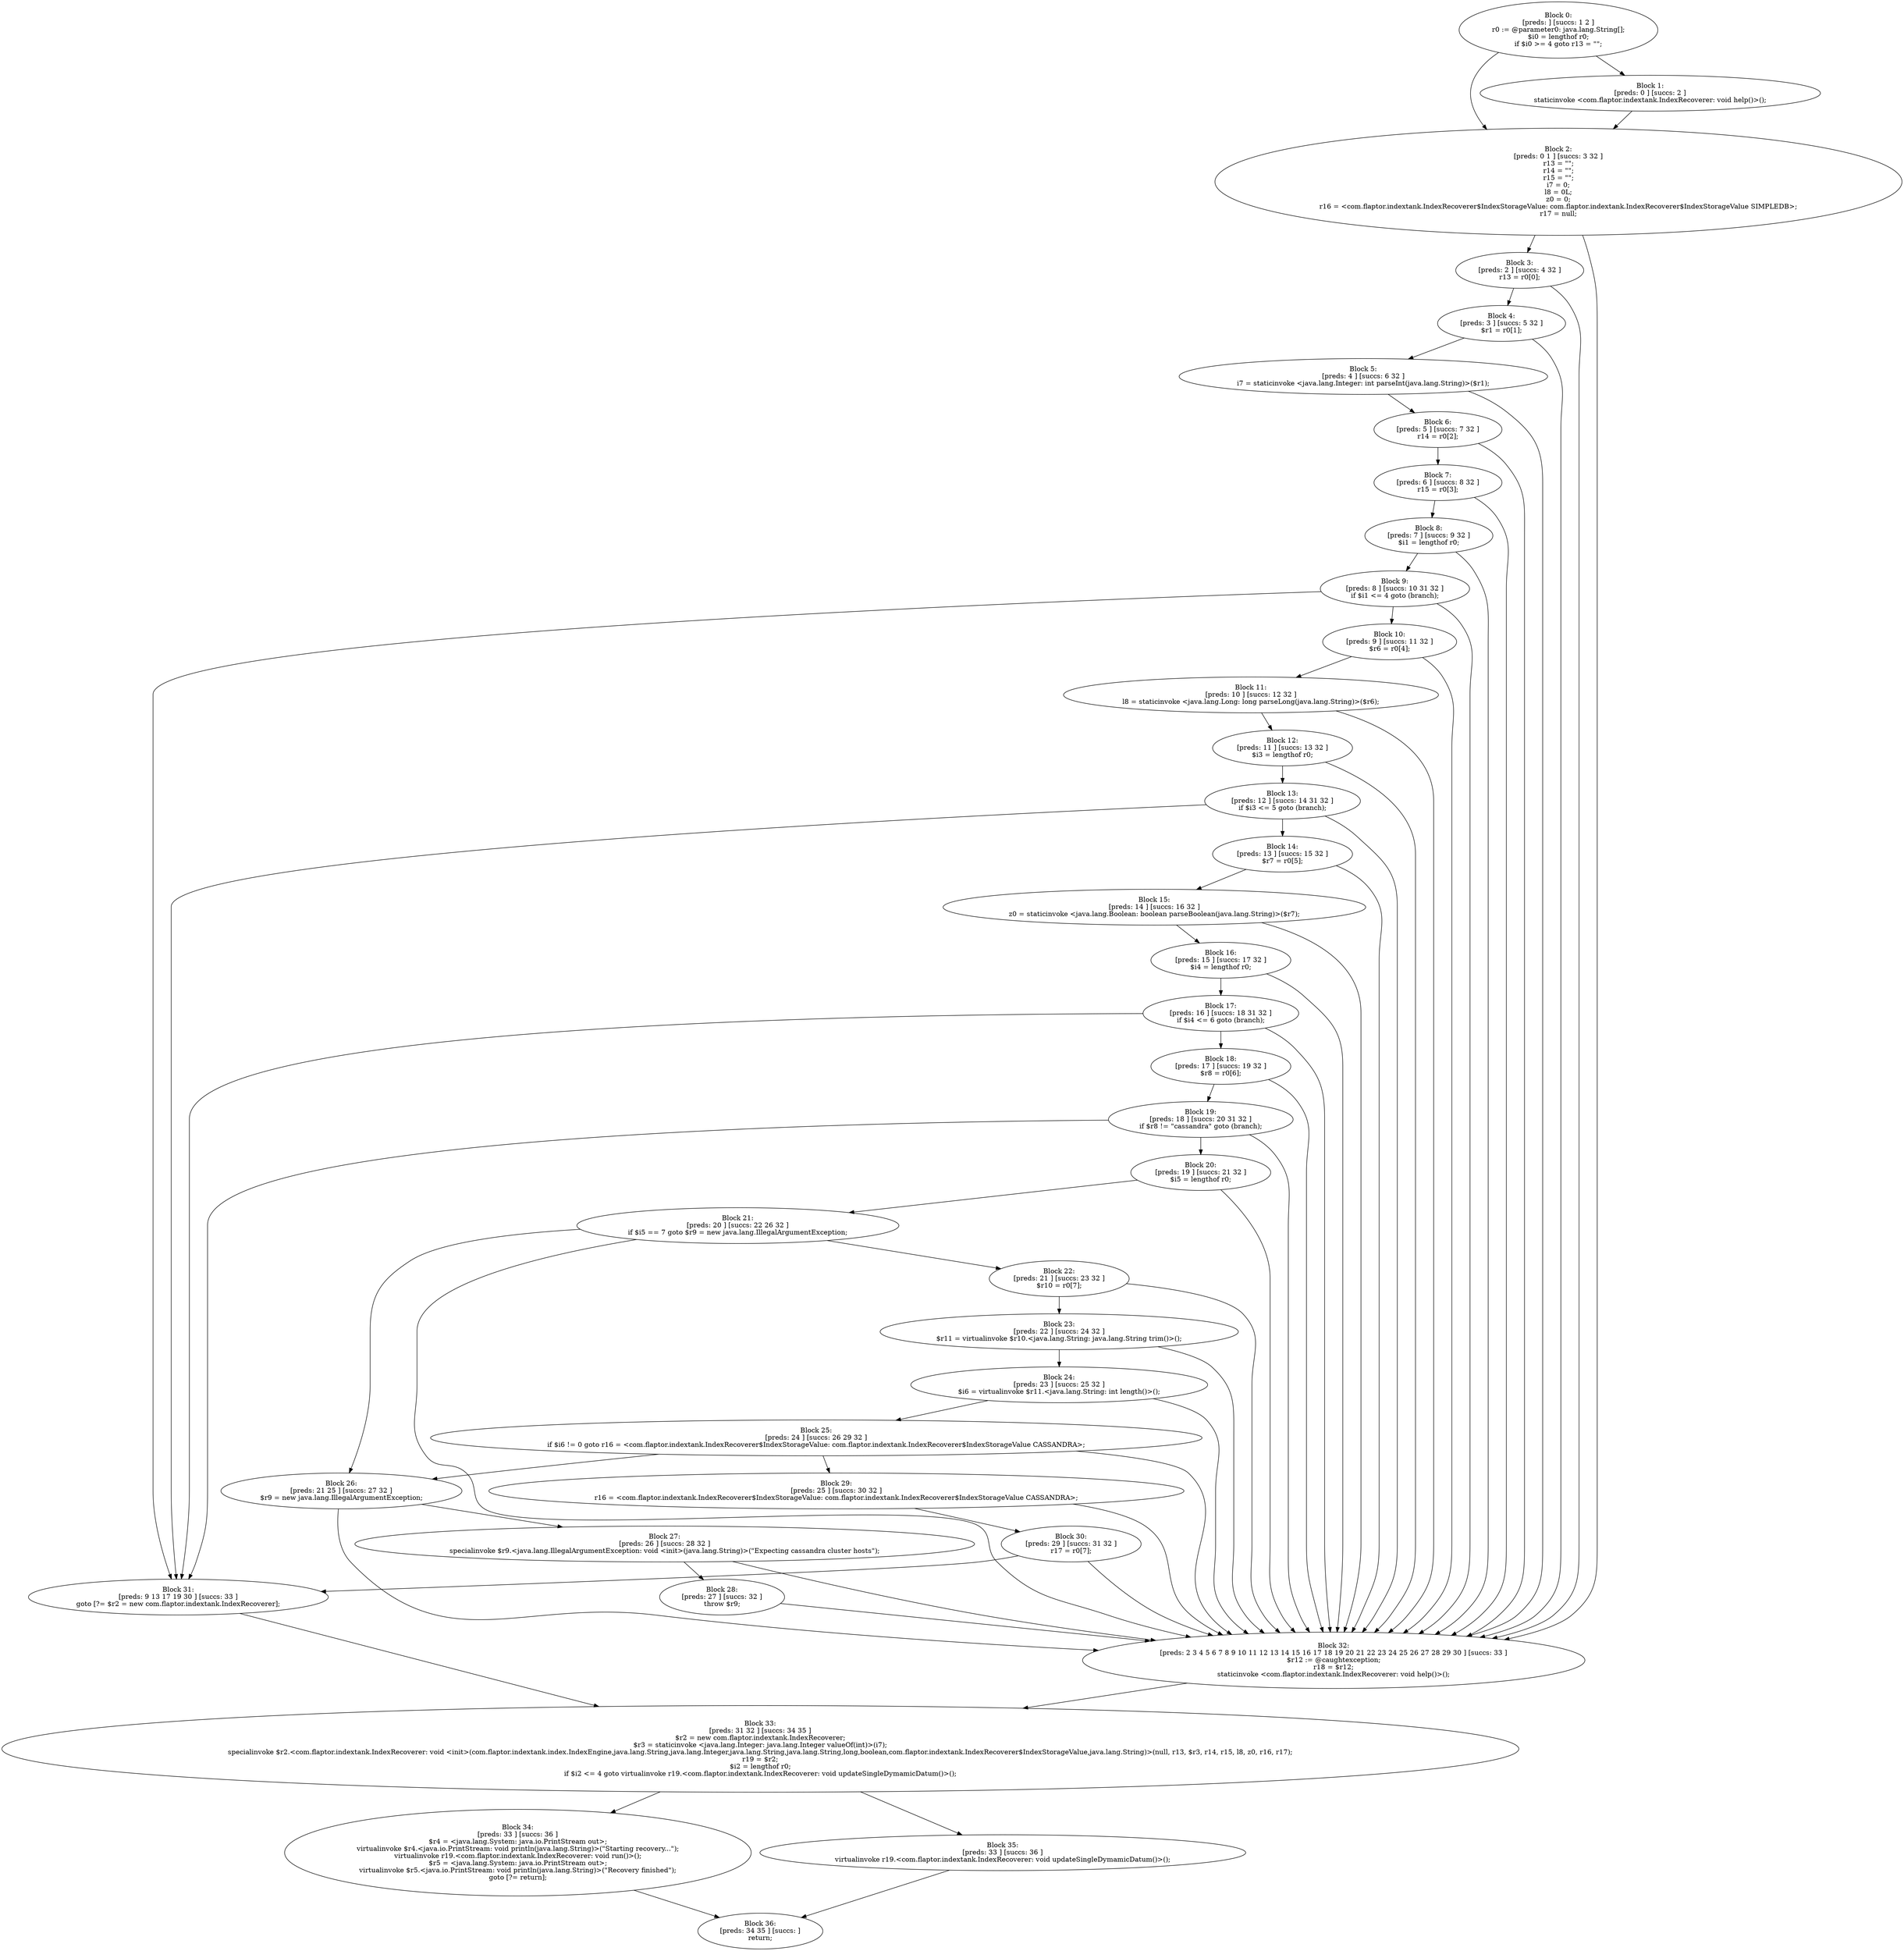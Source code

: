 digraph "unitGraph" {
    "Block 0:
[preds: ] [succs: 1 2 ]
r0 := @parameter0: java.lang.String[];
$i0 = lengthof r0;
if $i0 >= 4 goto r13 = \"\";
"
    "Block 1:
[preds: 0 ] [succs: 2 ]
staticinvoke <com.flaptor.indextank.IndexRecoverer: void help()>();
"
    "Block 2:
[preds: 0 1 ] [succs: 3 32 ]
r13 = \"\";
r14 = \"\";
r15 = \"\";
i7 = 0;
l8 = 0L;
z0 = 0;
r16 = <com.flaptor.indextank.IndexRecoverer$IndexStorageValue: com.flaptor.indextank.IndexRecoverer$IndexStorageValue SIMPLEDB>;
r17 = null;
"
    "Block 3:
[preds: 2 ] [succs: 4 32 ]
r13 = r0[0];
"
    "Block 4:
[preds: 3 ] [succs: 5 32 ]
$r1 = r0[1];
"
    "Block 5:
[preds: 4 ] [succs: 6 32 ]
i7 = staticinvoke <java.lang.Integer: int parseInt(java.lang.String)>($r1);
"
    "Block 6:
[preds: 5 ] [succs: 7 32 ]
r14 = r0[2];
"
    "Block 7:
[preds: 6 ] [succs: 8 32 ]
r15 = r0[3];
"
    "Block 8:
[preds: 7 ] [succs: 9 32 ]
$i1 = lengthof r0;
"
    "Block 9:
[preds: 8 ] [succs: 10 31 32 ]
if $i1 <= 4 goto (branch);
"
    "Block 10:
[preds: 9 ] [succs: 11 32 ]
$r6 = r0[4];
"
    "Block 11:
[preds: 10 ] [succs: 12 32 ]
l8 = staticinvoke <java.lang.Long: long parseLong(java.lang.String)>($r6);
"
    "Block 12:
[preds: 11 ] [succs: 13 32 ]
$i3 = lengthof r0;
"
    "Block 13:
[preds: 12 ] [succs: 14 31 32 ]
if $i3 <= 5 goto (branch);
"
    "Block 14:
[preds: 13 ] [succs: 15 32 ]
$r7 = r0[5];
"
    "Block 15:
[preds: 14 ] [succs: 16 32 ]
z0 = staticinvoke <java.lang.Boolean: boolean parseBoolean(java.lang.String)>($r7);
"
    "Block 16:
[preds: 15 ] [succs: 17 32 ]
$i4 = lengthof r0;
"
    "Block 17:
[preds: 16 ] [succs: 18 31 32 ]
if $i4 <= 6 goto (branch);
"
    "Block 18:
[preds: 17 ] [succs: 19 32 ]
$r8 = r0[6];
"
    "Block 19:
[preds: 18 ] [succs: 20 31 32 ]
if $r8 != \"cassandra\" goto (branch);
"
    "Block 20:
[preds: 19 ] [succs: 21 32 ]
$i5 = lengthof r0;
"
    "Block 21:
[preds: 20 ] [succs: 22 26 32 ]
if $i5 == 7 goto $r9 = new java.lang.IllegalArgumentException;
"
    "Block 22:
[preds: 21 ] [succs: 23 32 ]
$r10 = r0[7];
"
    "Block 23:
[preds: 22 ] [succs: 24 32 ]
$r11 = virtualinvoke $r10.<java.lang.String: java.lang.String trim()>();
"
    "Block 24:
[preds: 23 ] [succs: 25 32 ]
$i6 = virtualinvoke $r11.<java.lang.String: int length()>();
"
    "Block 25:
[preds: 24 ] [succs: 26 29 32 ]
if $i6 != 0 goto r16 = <com.flaptor.indextank.IndexRecoverer$IndexStorageValue: com.flaptor.indextank.IndexRecoverer$IndexStorageValue CASSANDRA>;
"
    "Block 26:
[preds: 21 25 ] [succs: 27 32 ]
$r9 = new java.lang.IllegalArgumentException;
"
    "Block 27:
[preds: 26 ] [succs: 28 32 ]
specialinvoke $r9.<java.lang.IllegalArgumentException: void <init>(java.lang.String)>(\"Expecting cassandra cluster hosts\");
"
    "Block 28:
[preds: 27 ] [succs: 32 ]
throw $r9;
"
    "Block 29:
[preds: 25 ] [succs: 30 32 ]
r16 = <com.flaptor.indextank.IndexRecoverer$IndexStorageValue: com.flaptor.indextank.IndexRecoverer$IndexStorageValue CASSANDRA>;
"
    "Block 30:
[preds: 29 ] [succs: 31 32 ]
r17 = r0[7];
"
    "Block 31:
[preds: 9 13 17 19 30 ] [succs: 33 ]
goto [?= $r2 = new com.flaptor.indextank.IndexRecoverer];
"
    "Block 32:
[preds: 2 3 4 5 6 7 8 9 10 11 12 13 14 15 16 17 18 19 20 21 22 23 24 25 26 27 28 29 30 ] [succs: 33 ]
$r12 := @caughtexception;
r18 = $r12;
staticinvoke <com.flaptor.indextank.IndexRecoverer: void help()>();
"
    "Block 33:
[preds: 31 32 ] [succs: 34 35 ]
$r2 = new com.flaptor.indextank.IndexRecoverer;
$r3 = staticinvoke <java.lang.Integer: java.lang.Integer valueOf(int)>(i7);
specialinvoke $r2.<com.flaptor.indextank.IndexRecoverer: void <init>(com.flaptor.indextank.index.IndexEngine,java.lang.String,java.lang.Integer,java.lang.String,java.lang.String,long,boolean,com.flaptor.indextank.IndexRecoverer$IndexStorageValue,java.lang.String)>(null, r13, $r3, r14, r15, l8, z0, r16, r17);
r19 = $r2;
$i2 = lengthof r0;
if $i2 <= 4 goto virtualinvoke r19.<com.flaptor.indextank.IndexRecoverer: void updateSingleDymamicDatum()>();
"
    "Block 34:
[preds: 33 ] [succs: 36 ]
$r4 = <java.lang.System: java.io.PrintStream out>;
virtualinvoke $r4.<java.io.PrintStream: void println(java.lang.String)>(\"Starting recovery...\");
virtualinvoke r19.<com.flaptor.indextank.IndexRecoverer: void run()>();
$r5 = <java.lang.System: java.io.PrintStream out>;
virtualinvoke $r5.<java.io.PrintStream: void println(java.lang.String)>(\"Recovery finished\");
goto [?= return];
"
    "Block 35:
[preds: 33 ] [succs: 36 ]
virtualinvoke r19.<com.flaptor.indextank.IndexRecoverer: void updateSingleDymamicDatum()>();
"
    "Block 36:
[preds: 34 35 ] [succs: ]
return;
"
    "Block 0:
[preds: ] [succs: 1 2 ]
r0 := @parameter0: java.lang.String[];
$i0 = lengthof r0;
if $i0 >= 4 goto r13 = \"\";
"->"Block 1:
[preds: 0 ] [succs: 2 ]
staticinvoke <com.flaptor.indextank.IndexRecoverer: void help()>();
";
    "Block 0:
[preds: ] [succs: 1 2 ]
r0 := @parameter0: java.lang.String[];
$i0 = lengthof r0;
if $i0 >= 4 goto r13 = \"\";
"->"Block 2:
[preds: 0 1 ] [succs: 3 32 ]
r13 = \"\";
r14 = \"\";
r15 = \"\";
i7 = 0;
l8 = 0L;
z0 = 0;
r16 = <com.flaptor.indextank.IndexRecoverer$IndexStorageValue: com.flaptor.indextank.IndexRecoverer$IndexStorageValue SIMPLEDB>;
r17 = null;
";
    "Block 1:
[preds: 0 ] [succs: 2 ]
staticinvoke <com.flaptor.indextank.IndexRecoverer: void help()>();
"->"Block 2:
[preds: 0 1 ] [succs: 3 32 ]
r13 = \"\";
r14 = \"\";
r15 = \"\";
i7 = 0;
l8 = 0L;
z0 = 0;
r16 = <com.flaptor.indextank.IndexRecoverer$IndexStorageValue: com.flaptor.indextank.IndexRecoverer$IndexStorageValue SIMPLEDB>;
r17 = null;
";
    "Block 2:
[preds: 0 1 ] [succs: 3 32 ]
r13 = \"\";
r14 = \"\";
r15 = \"\";
i7 = 0;
l8 = 0L;
z0 = 0;
r16 = <com.flaptor.indextank.IndexRecoverer$IndexStorageValue: com.flaptor.indextank.IndexRecoverer$IndexStorageValue SIMPLEDB>;
r17 = null;
"->"Block 3:
[preds: 2 ] [succs: 4 32 ]
r13 = r0[0];
";
    "Block 2:
[preds: 0 1 ] [succs: 3 32 ]
r13 = \"\";
r14 = \"\";
r15 = \"\";
i7 = 0;
l8 = 0L;
z0 = 0;
r16 = <com.flaptor.indextank.IndexRecoverer$IndexStorageValue: com.flaptor.indextank.IndexRecoverer$IndexStorageValue SIMPLEDB>;
r17 = null;
"->"Block 32:
[preds: 2 3 4 5 6 7 8 9 10 11 12 13 14 15 16 17 18 19 20 21 22 23 24 25 26 27 28 29 30 ] [succs: 33 ]
$r12 := @caughtexception;
r18 = $r12;
staticinvoke <com.flaptor.indextank.IndexRecoverer: void help()>();
";
    "Block 3:
[preds: 2 ] [succs: 4 32 ]
r13 = r0[0];
"->"Block 4:
[preds: 3 ] [succs: 5 32 ]
$r1 = r0[1];
";
    "Block 3:
[preds: 2 ] [succs: 4 32 ]
r13 = r0[0];
"->"Block 32:
[preds: 2 3 4 5 6 7 8 9 10 11 12 13 14 15 16 17 18 19 20 21 22 23 24 25 26 27 28 29 30 ] [succs: 33 ]
$r12 := @caughtexception;
r18 = $r12;
staticinvoke <com.flaptor.indextank.IndexRecoverer: void help()>();
";
    "Block 4:
[preds: 3 ] [succs: 5 32 ]
$r1 = r0[1];
"->"Block 5:
[preds: 4 ] [succs: 6 32 ]
i7 = staticinvoke <java.lang.Integer: int parseInt(java.lang.String)>($r1);
";
    "Block 4:
[preds: 3 ] [succs: 5 32 ]
$r1 = r0[1];
"->"Block 32:
[preds: 2 3 4 5 6 7 8 9 10 11 12 13 14 15 16 17 18 19 20 21 22 23 24 25 26 27 28 29 30 ] [succs: 33 ]
$r12 := @caughtexception;
r18 = $r12;
staticinvoke <com.flaptor.indextank.IndexRecoverer: void help()>();
";
    "Block 5:
[preds: 4 ] [succs: 6 32 ]
i7 = staticinvoke <java.lang.Integer: int parseInt(java.lang.String)>($r1);
"->"Block 6:
[preds: 5 ] [succs: 7 32 ]
r14 = r0[2];
";
    "Block 5:
[preds: 4 ] [succs: 6 32 ]
i7 = staticinvoke <java.lang.Integer: int parseInt(java.lang.String)>($r1);
"->"Block 32:
[preds: 2 3 4 5 6 7 8 9 10 11 12 13 14 15 16 17 18 19 20 21 22 23 24 25 26 27 28 29 30 ] [succs: 33 ]
$r12 := @caughtexception;
r18 = $r12;
staticinvoke <com.flaptor.indextank.IndexRecoverer: void help()>();
";
    "Block 6:
[preds: 5 ] [succs: 7 32 ]
r14 = r0[2];
"->"Block 7:
[preds: 6 ] [succs: 8 32 ]
r15 = r0[3];
";
    "Block 6:
[preds: 5 ] [succs: 7 32 ]
r14 = r0[2];
"->"Block 32:
[preds: 2 3 4 5 6 7 8 9 10 11 12 13 14 15 16 17 18 19 20 21 22 23 24 25 26 27 28 29 30 ] [succs: 33 ]
$r12 := @caughtexception;
r18 = $r12;
staticinvoke <com.flaptor.indextank.IndexRecoverer: void help()>();
";
    "Block 7:
[preds: 6 ] [succs: 8 32 ]
r15 = r0[3];
"->"Block 8:
[preds: 7 ] [succs: 9 32 ]
$i1 = lengthof r0;
";
    "Block 7:
[preds: 6 ] [succs: 8 32 ]
r15 = r0[3];
"->"Block 32:
[preds: 2 3 4 5 6 7 8 9 10 11 12 13 14 15 16 17 18 19 20 21 22 23 24 25 26 27 28 29 30 ] [succs: 33 ]
$r12 := @caughtexception;
r18 = $r12;
staticinvoke <com.flaptor.indextank.IndexRecoverer: void help()>();
";
    "Block 8:
[preds: 7 ] [succs: 9 32 ]
$i1 = lengthof r0;
"->"Block 9:
[preds: 8 ] [succs: 10 31 32 ]
if $i1 <= 4 goto (branch);
";
    "Block 8:
[preds: 7 ] [succs: 9 32 ]
$i1 = lengthof r0;
"->"Block 32:
[preds: 2 3 4 5 6 7 8 9 10 11 12 13 14 15 16 17 18 19 20 21 22 23 24 25 26 27 28 29 30 ] [succs: 33 ]
$r12 := @caughtexception;
r18 = $r12;
staticinvoke <com.flaptor.indextank.IndexRecoverer: void help()>();
";
    "Block 9:
[preds: 8 ] [succs: 10 31 32 ]
if $i1 <= 4 goto (branch);
"->"Block 10:
[preds: 9 ] [succs: 11 32 ]
$r6 = r0[4];
";
    "Block 9:
[preds: 8 ] [succs: 10 31 32 ]
if $i1 <= 4 goto (branch);
"->"Block 31:
[preds: 9 13 17 19 30 ] [succs: 33 ]
goto [?= $r2 = new com.flaptor.indextank.IndexRecoverer];
";
    "Block 9:
[preds: 8 ] [succs: 10 31 32 ]
if $i1 <= 4 goto (branch);
"->"Block 32:
[preds: 2 3 4 5 6 7 8 9 10 11 12 13 14 15 16 17 18 19 20 21 22 23 24 25 26 27 28 29 30 ] [succs: 33 ]
$r12 := @caughtexception;
r18 = $r12;
staticinvoke <com.flaptor.indextank.IndexRecoverer: void help()>();
";
    "Block 10:
[preds: 9 ] [succs: 11 32 ]
$r6 = r0[4];
"->"Block 11:
[preds: 10 ] [succs: 12 32 ]
l8 = staticinvoke <java.lang.Long: long parseLong(java.lang.String)>($r6);
";
    "Block 10:
[preds: 9 ] [succs: 11 32 ]
$r6 = r0[4];
"->"Block 32:
[preds: 2 3 4 5 6 7 8 9 10 11 12 13 14 15 16 17 18 19 20 21 22 23 24 25 26 27 28 29 30 ] [succs: 33 ]
$r12 := @caughtexception;
r18 = $r12;
staticinvoke <com.flaptor.indextank.IndexRecoverer: void help()>();
";
    "Block 11:
[preds: 10 ] [succs: 12 32 ]
l8 = staticinvoke <java.lang.Long: long parseLong(java.lang.String)>($r6);
"->"Block 12:
[preds: 11 ] [succs: 13 32 ]
$i3 = lengthof r0;
";
    "Block 11:
[preds: 10 ] [succs: 12 32 ]
l8 = staticinvoke <java.lang.Long: long parseLong(java.lang.String)>($r6);
"->"Block 32:
[preds: 2 3 4 5 6 7 8 9 10 11 12 13 14 15 16 17 18 19 20 21 22 23 24 25 26 27 28 29 30 ] [succs: 33 ]
$r12 := @caughtexception;
r18 = $r12;
staticinvoke <com.flaptor.indextank.IndexRecoverer: void help()>();
";
    "Block 12:
[preds: 11 ] [succs: 13 32 ]
$i3 = lengthof r0;
"->"Block 13:
[preds: 12 ] [succs: 14 31 32 ]
if $i3 <= 5 goto (branch);
";
    "Block 12:
[preds: 11 ] [succs: 13 32 ]
$i3 = lengthof r0;
"->"Block 32:
[preds: 2 3 4 5 6 7 8 9 10 11 12 13 14 15 16 17 18 19 20 21 22 23 24 25 26 27 28 29 30 ] [succs: 33 ]
$r12 := @caughtexception;
r18 = $r12;
staticinvoke <com.flaptor.indextank.IndexRecoverer: void help()>();
";
    "Block 13:
[preds: 12 ] [succs: 14 31 32 ]
if $i3 <= 5 goto (branch);
"->"Block 14:
[preds: 13 ] [succs: 15 32 ]
$r7 = r0[5];
";
    "Block 13:
[preds: 12 ] [succs: 14 31 32 ]
if $i3 <= 5 goto (branch);
"->"Block 31:
[preds: 9 13 17 19 30 ] [succs: 33 ]
goto [?= $r2 = new com.flaptor.indextank.IndexRecoverer];
";
    "Block 13:
[preds: 12 ] [succs: 14 31 32 ]
if $i3 <= 5 goto (branch);
"->"Block 32:
[preds: 2 3 4 5 6 7 8 9 10 11 12 13 14 15 16 17 18 19 20 21 22 23 24 25 26 27 28 29 30 ] [succs: 33 ]
$r12 := @caughtexception;
r18 = $r12;
staticinvoke <com.flaptor.indextank.IndexRecoverer: void help()>();
";
    "Block 14:
[preds: 13 ] [succs: 15 32 ]
$r7 = r0[5];
"->"Block 15:
[preds: 14 ] [succs: 16 32 ]
z0 = staticinvoke <java.lang.Boolean: boolean parseBoolean(java.lang.String)>($r7);
";
    "Block 14:
[preds: 13 ] [succs: 15 32 ]
$r7 = r0[5];
"->"Block 32:
[preds: 2 3 4 5 6 7 8 9 10 11 12 13 14 15 16 17 18 19 20 21 22 23 24 25 26 27 28 29 30 ] [succs: 33 ]
$r12 := @caughtexception;
r18 = $r12;
staticinvoke <com.flaptor.indextank.IndexRecoverer: void help()>();
";
    "Block 15:
[preds: 14 ] [succs: 16 32 ]
z0 = staticinvoke <java.lang.Boolean: boolean parseBoolean(java.lang.String)>($r7);
"->"Block 16:
[preds: 15 ] [succs: 17 32 ]
$i4 = lengthof r0;
";
    "Block 15:
[preds: 14 ] [succs: 16 32 ]
z0 = staticinvoke <java.lang.Boolean: boolean parseBoolean(java.lang.String)>($r7);
"->"Block 32:
[preds: 2 3 4 5 6 7 8 9 10 11 12 13 14 15 16 17 18 19 20 21 22 23 24 25 26 27 28 29 30 ] [succs: 33 ]
$r12 := @caughtexception;
r18 = $r12;
staticinvoke <com.flaptor.indextank.IndexRecoverer: void help()>();
";
    "Block 16:
[preds: 15 ] [succs: 17 32 ]
$i4 = lengthof r0;
"->"Block 17:
[preds: 16 ] [succs: 18 31 32 ]
if $i4 <= 6 goto (branch);
";
    "Block 16:
[preds: 15 ] [succs: 17 32 ]
$i4 = lengthof r0;
"->"Block 32:
[preds: 2 3 4 5 6 7 8 9 10 11 12 13 14 15 16 17 18 19 20 21 22 23 24 25 26 27 28 29 30 ] [succs: 33 ]
$r12 := @caughtexception;
r18 = $r12;
staticinvoke <com.flaptor.indextank.IndexRecoverer: void help()>();
";
    "Block 17:
[preds: 16 ] [succs: 18 31 32 ]
if $i4 <= 6 goto (branch);
"->"Block 18:
[preds: 17 ] [succs: 19 32 ]
$r8 = r0[6];
";
    "Block 17:
[preds: 16 ] [succs: 18 31 32 ]
if $i4 <= 6 goto (branch);
"->"Block 31:
[preds: 9 13 17 19 30 ] [succs: 33 ]
goto [?= $r2 = new com.flaptor.indextank.IndexRecoverer];
";
    "Block 17:
[preds: 16 ] [succs: 18 31 32 ]
if $i4 <= 6 goto (branch);
"->"Block 32:
[preds: 2 3 4 5 6 7 8 9 10 11 12 13 14 15 16 17 18 19 20 21 22 23 24 25 26 27 28 29 30 ] [succs: 33 ]
$r12 := @caughtexception;
r18 = $r12;
staticinvoke <com.flaptor.indextank.IndexRecoverer: void help()>();
";
    "Block 18:
[preds: 17 ] [succs: 19 32 ]
$r8 = r0[6];
"->"Block 19:
[preds: 18 ] [succs: 20 31 32 ]
if $r8 != \"cassandra\" goto (branch);
";
    "Block 18:
[preds: 17 ] [succs: 19 32 ]
$r8 = r0[6];
"->"Block 32:
[preds: 2 3 4 5 6 7 8 9 10 11 12 13 14 15 16 17 18 19 20 21 22 23 24 25 26 27 28 29 30 ] [succs: 33 ]
$r12 := @caughtexception;
r18 = $r12;
staticinvoke <com.flaptor.indextank.IndexRecoverer: void help()>();
";
    "Block 19:
[preds: 18 ] [succs: 20 31 32 ]
if $r8 != \"cassandra\" goto (branch);
"->"Block 20:
[preds: 19 ] [succs: 21 32 ]
$i5 = lengthof r0;
";
    "Block 19:
[preds: 18 ] [succs: 20 31 32 ]
if $r8 != \"cassandra\" goto (branch);
"->"Block 31:
[preds: 9 13 17 19 30 ] [succs: 33 ]
goto [?= $r2 = new com.flaptor.indextank.IndexRecoverer];
";
    "Block 19:
[preds: 18 ] [succs: 20 31 32 ]
if $r8 != \"cassandra\" goto (branch);
"->"Block 32:
[preds: 2 3 4 5 6 7 8 9 10 11 12 13 14 15 16 17 18 19 20 21 22 23 24 25 26 27 28 29 30 ] [succs: 33 ]
$r12 := @caughtexception;
r18 = $r12;
staticinvoke <com.flaptor.indextank.IndexRecoverer: void help()>();
";
    "Block 20:
[preds: 19 ] [succs: 21 32 ]
$i5 = lengthof r0;
"->"Block 21:
[preds: 20 ] [succs: 22 26 32 ]
if $i5 == 7 goto $r9 = new java.lang.IllegalArgumentException;
";
    "Block 20:
[preds: 19 ] [succs: 21 32 ]
$i5 = lengthof r0;
"->"Block 32:
[preds: 2 3 4 5 6 7 8 9 10 11 12 13 14 15 16 17 18 19 20 21 22 23 24 25 26 27 28 29 30 ] [succs: 33 ]
$r12 := @caughtexception;
r18 = $r12;
staticinvoke <com.flaptor.indextank.IndexRecoverer: void help()>();
";
    "Block 21:
[preds: 20 ] [succs: 22 26 32 ]
if $i5 == 7 goto $r9 = new java.lang.IllegalArgumentException;
"->"Block 22:
[preds: 21 ] [succs: 23 32 ]
$r10 = r0[7];
";
    "Block 21:
[preds: 20 ] [succs: 22 26 32 ]
if $i5 == 7 goto $r9 = new java.lang.IllegalArgumentException;
"->"Block 26:
[preds: 21 25 ] [succs: 27 32 ]
$r9 = new java.lang.IllegalArgumentException;
";
    "Block 21:
[preds: 20 ] [succs: 22 26 32 ]
if $i5 == 7 goto $r9 = new java.lang.IllegalArgumentException;
"->"Block 32:
[preds: 2 3 4 5 6 7 8 9 10 11 12 13 14 15 16 17 18 19 20 21 22 23 24 25 26 27 28 29 30 ] [succs: 33 ]
$r12 := @caughtexception;
r18 = $r12;
staticinvoke <com.flaptor.indextank.IndexRecoverer: void help()>();
";
    "Block 22:
[preds: 21 ] [succs: 23 32 ]
$r10 = r0[7];
"->"Block 23:
[preds: 22 ] [succs: 24 32 ]
$r11 = virtualinvoke $r10.<java.lang.String: java.lang.String trim()>();
";
    "Block 22:
[preds: 21 ] [succs: 23 32 ]
$r10 = r0[7];
"->"Block 32:
[preds: 2 3 4 5 6 7 8 9 10 11 12 13 14 15 16 17 18 19 20 21 22 23 24 25 26 27 28 29 30 ] [succs: 33 ]
$r12 := @caughtexception;
r18 = $r12;
staticinvoke <com.flaptor.indextank.IndexRecoverer: void help()>();
";
    "Block 23:
[preds: 22 ] [succs: 24 32 ]
$r11 = virtualinvoke $r10.<java.lang.String: java.lang.String trim()>();
"->"Block 24:
[preds: 23 ] [succs: 25 32 ]
$i6 = virtualinvoke $r11.<java.lang.String: int length()>();
";
    "Block 23:
[preds: 22 ] [succs: 24 32 ]
$r11 = virtualinvoke $r10.<java.lang.String: java.lang.String trim()>();
"->"Block 32:
[preds: 2 3 4 5 6 7 8 9 10 11 12 13 14 15 16 17 18 19 20 21 22 23 24 25 26 27 28 29 30 ] [succs: 33 ]
$r12 := @caughtexception;
r18 = $r12;
staticinvoke <com.flaptor.indextank.IndexRecoverer: void help()>();
";
    "Block 24:
[preds: 23 ] [succs: 25 32 ]
$i6 = virtualinvoke $r11.<java.lang.String: int length()>();
"->"Block 25:
[preds: 24 ] [succs: 26 29 32 ]
if $i6 != 0 goto r16 = <com.flaptor.indextank.IndexRecoverer$IndexStorageValue: com.flaptor.indextank.IndexRecoverer$IndexStorageValue CASSANDRA>;
";
    "Block 24:
[preds: 23 ] [succs: 25 32 ]
$i6 = virtualinvoke $r11.<java.lang.String: int length()>();
"->"Block 32:
[preds: 2 3 4 5 6 7 8 9 10 11 12 13 14 15 16 17 18 19 20 21 22 23 24 25 26 27 28 29 30 ] [succs: 33 ]
$r12 := @caughtexception;
r18 = $r12;
staticinvoke <com.flaptor.indextank.IndexRecoverer: void help()>();
";
    "Block 25:
[preds: 24 ] [succs: 26 29 32 ]
if $i6 != 0 goto r16 = <com.flaptor.indextank.IndexRecoverer$IndexStorageValue: com.flaptor.indextank.IndexRecoverer$IndexStorageValue CASSANDRA>;
"->"Block 26:
[preds: 21 25 ] [succs: 27 32 ]
$r9 = new java.lang.IllegalArgumentException;
";
    "Block 25:
[preds: 24 ] [succs: 26 29 32 ]
if $i6 != 0 goto r16 = <com.flaptor.indextank.IndexRecoverer$IndexStorageValue: com.flaptor.indextank.IndexRecoverer$IndexStorageValue CASSANDRA>;
"->"Block 29:
[preds: 25 ] [succs: 30 32 ]
r16 = <com.flaptor.indextank.IndexRecoverer$IndexStorageValue: com.flaptor.indextank.IndexRecoverer$IndexStorageValue CASSANDRA>;
";
    "Block 25:
[preds: 24 ] [succs: 26 29 32 ]
if $i6 != 0 goto r16 = <com.flaptor.indextank.IndexRecoverer$IndexStorageValue: com.flaptor.indextank.IndexRecoverer$IndexStorageValue CASSANDRA>;
"->"Block 32:
[preds: 2 3 4 5 6 7 8 9 10 11 12 13 14 15 16 17 18 19 20 21 22 23 24 25 26 27 28 29 30 ] [succs: 33 ]
$r12 := @caughtexception;
r18 = $r12;
staticinvoke <com.flaptor.indextank.IndexRecoverer: void help()>();
";
    "Block 26:
[preds: 21 25 ] [succs: 27 32 ]
$r9 = new java.lang.IllegalArgumentException;
"->"Block 27:
[preds: 26 ] [succs: 28 32 ]
specialinvoke $r9.<java.lang.IllegalArgumentException: void <init>(java.lang.String)>(\"Expecting cassandra cluster hosts\");
";
    "Block 26:
[preds: 21 25 ] [succs: 27 32 ]
$r9 = new java.lang.IllegalArgumentException;
"->"Block 32:
[preds: 2 3 4 5 6 7 8 9 10 11 12 13 14 15 16 17 18 19 20 21 22 23 24 25 26 27 28 29 30 ] [succs: 33 ]
$r12 := @caughtexception;
r18 = $r12;
staticinvoke <com.flaptor.indextank.IndexRecoverer: void help()>();
";
    "Block 27:
[preds: 26 ] [succs: 28 32 ]
specialinvoke $r9.<java.lang.IllegalArgumentException: void <init>(java.lang.String)>(\"Expecting cassandra cluster hosts\");
"->"Block 28:
[preds: 27 ] [succs: 32 ]
throw $r9;
";
    "Block 27:
[preds: 26 ] [succs: 28 32 ]
specialinvoke $r9.<java.lang.IllegalArgumentException: void <init>(java.lang.String)>(\"Expecting cassandra cluster hosts\");
"->"Block 32:
[preds: 2 3 4 5 6 7 8 9 10 11 12 13 14 15 16 17 18 19 20 21 22 23 24 25 26 27 28 29 30 ] [succs: 33 ]
$r12 := @caughtexception;
r18 = $r12;
staticinvoke <com.flaptor.indextank.IndexRecoverer: void help()>();
";
    "Block 28:
[preds: 27 ] [succs: 32 ]
throw $r9;
"->"Block 32:
[preds: 2 3 4 5 6 7 8 9 10 11 12 13 14 15 16 17 18 19 20 21 22 23 24 25 26 27 28 29 30 ] [succs: 33 ]
$r12 := @caughtexception;
r18 = $r12;
staticinvoke <com.flaptor.indextank.IndexRecoverer: void help()>();
";
    "Block 29:
[preds: 25 ] [succs: 30 32 ]
r16 = <com.flaptor.indextank.IndexRecoverer$IndexStorageValue: com.flaptor.indextank.IndexRecoverer$IndexStorageValue CASSANDRA>;
"->"Block 30:
[preds: 29 ] [succs: 31 32 ]
r17 = r0[7];
";
    "Block 29:
[preds: 25 ] [succs: 30 32 ]
r16 = <com.flaptor.indextank.IndexRecoverer$IndexStorageValue: com.flaptor.indextank.IndexRecoverer$IndexStorageValue CASSANDRA>;
"->"Block 32:
[preds: 2 3 4 5 6 7 8 9 10 11 12 13 14 15 16 17 18 19 20 21 22 23 24 25 26 27 28 29 30 ] [succs: 33 ]
$r12 := @caughtexception;
r18 = $r12;
staticinvoke <com.flaptor.indextank.IndexRecoverer: void help()>();
";
    "Block 30:
[preds: 29 ] [succs: 31 32 ]
r17 = r0[7];
"->"Block 31:
[preds: 9 13 17 19 30 ] [succs: 33 ]
goto [?= $r2 = new com.flaptor.indextank.IndexRecoverer];
";
    "Block 30:
[preds: 29 ] [succs: 31 32 ]
r17 = r0[7];
"->"Block 32:
[preds: 2 3 4 5 6 7 8 9 10 11 12 13 14 15 16 17 18 19 20 21 22 23 24 25 26 27 28 29 30 ] [succs: 33 ]
$r12 := @caughtexception;
r18 = $r12;
staticinvoke <com.flaptor.indextank.IndexRecoverer: void help()>();
";
    "Block 31:
[preds: 9 13 17 19 30 ] [succs: 33 ]
goto [?= $r2 = new com.flaptor.indextank.IndexRecoverer];
"->"Block 33:
[preds: 31 32 ] [succs: 34 35 ]
$r2 = new com.flaptor.indextank.IndexRecoverer;
$r3 = staticinvoke <java.lang.Integer: java.lang.Integer valueOf(int)>(i7);
specialinvoke $r2.<com.flaptor.indextank.IndexRecoverer: void <init>(com.flaptor.indextank.index.IndexEngine,java.lang.String,java.lang.Integer,java.lang.String,java.lang.String,long,boolean,com.flaptor.indextank.IndexRecoverer$IndexStorageValue,java.lang.String)>(null, r13, $r3, r14, r15, l8, z0, r16, r17);
r19 = $r2;
$i2 = lengthof r0;
if $i2 <= 4 goto virtualinvoke r19.<com.flaptor.indextank.IndexRecoverer: void updateSingleDymamicDatum()>();
";
    "Block 32:
[preds: 2 3 4 5 6 7 8 9 10 11 12 13 14 15 16 17 18 19 20 21 22 23 24 25 26 27 28 29 30 ] [succs: 33 ]
$r12 := @caughtexception;
r18 = $r12;
staticinvoke <com.flaptor.indextank.IndexRecoverer: void help()>();
"->"Block 33:
[preds: 31 32 ] [succs: 34 35 ]
$r2 = new com.flaptor.indextank.IndexRecoverer;
$r3 = staticinvoke <java.lang.Integer: java.lang.Integer valueOf(int)>(i7);
specialinvoke $r2.<com.flaptor.indextank.IndexRecoverer: void <init>(com.flaptor.indextank.index.IndexEngine,java.lang.String,java.lang.Integer,java.lang.String,java.lang.String,long,boolean,com.flaptor.indextank.IndexRecoverer$IndexStorageValue,java.lang.String)>(null, r13, $r3, r14, r15, l8, z0, r16, r17);
r19 = $r2;
$i2 = lengthof r0;
if $i2 <= 4 goto virtualinvoke r19.<com.flaptor.indextank.IndexRecoverer: void updateSingleDymamicDatum()>();
";
    "Block 33:
[preds: 31 32 ] [succs: 34 35 ]
$r2 = new com.flaptor.indextank.IndexRecoverer;
$r3 = staticinvoke <java.lang.Integer: java.lang.Integer valueOf(int)>(i7);
specialinvoke $r2.<com.flaptor.indextank.IndexRecoverer: void <init>(com.flaptor.indextank.index.IndexEngine,java.lang.String,java.lang.Integer,java.lang.String,java.lang.String,long,boolean,com.flaptor.indextank.IndexRecoverer$IndexStorageValue,java.lang.String)>(null, r13, $r3, r14, r15, l8, z0, r16, r17);
r19 = $r2;
$i2 = lengthof r0;
if $i2 <= 4 goto virtualinvoke r19.<com.flaptor.indextank.IndexRecoverer: void updateSingleDymamicDatum()>();
"->"Block 34:
[preds: 33 ] [succs: 36 ]
$r4 = <java.lang.System: java.io.PrintStream out>;
virtualinvoke $r4.<java.io.PrintStream: void println(java.lang.String)>(\"Starting recovery...\");
virtualinvoke r19.<com.flaptor.indextank.IndexRecoverer: void run()>();
$r5 = <java.lang.System: java.io.PrintStream out>;
virtualinvoke $r5.<java.io.PrintStream: void println(java.lang.String)>(\"Recovery finished\");
goto [?= return];
";
    "Block 33:
[preds: 31 32 ] [succs: 34 35 ]
$r2 = new com.flaptor.indextank.IndexRecoverer;
$r3 = staticinvoke <java.lang.Integer: java.lang.Integer valueOf(int)>(i7);
specialinvoke $r2.<com.flaptor.indextank.IndexRecoverer: void <init>(com.flaptor.indextank.index.IndexEngine,java.lang.String,java.lang.Integer,java.lang.String,java.lang.String,long,boolean,com.flaptor.indextank.IndexRecoverer$IndexStorageValue,java.lang.String)>(null, r13, $r3, r14, r15, l8, z0, r16, r17);
r19 = $r2;
$i2 = lengthof r0;
if $i2 <= 4 goto virtualinvoke r19.<com.flaptor.indextank.IndexRecoverer: void updateSingleDymamicDatum()>();
"->"Block 35:
[preds: 33 ] [succs: 36 ]
virtualinvoke r19.<com.flaptor.indextank.IndexRecoverer: void updateSingleDymamicDatum()>();
";
    "Block 34:
[preds: 33 ] [succs: 36 ]
$r4 = <java.lang.System: java.io.PrintStream out>;
virtualinvoke $r4.<java.io.PrintStream: void println(java.lang.String)>(\"Starting recovery...\");
virtualinvoke r19.<com.flaptor.indextank.IndexRecoverer: void run()>();
$r5 = <java.lang.System: java.io.PrintStream out>;
virtualinvoke $r5.<java.io.PrintStream: void println(java.lang.String)>(\"Recovery finished\");
goto [?= return];
"->"Block 36:
[preds: 34 35 ] [succs: ]
return;
";
    "Block 35:
[preds: 33 ] [succs: 36 ]
virtualinvoke r19.<com.flaptor.indextank.IndexRecoverer: void updateSingleDymamicDatum()>();
"->"Block 36:
[preds: 34 35 ] [succs: ]
return;
";
}
